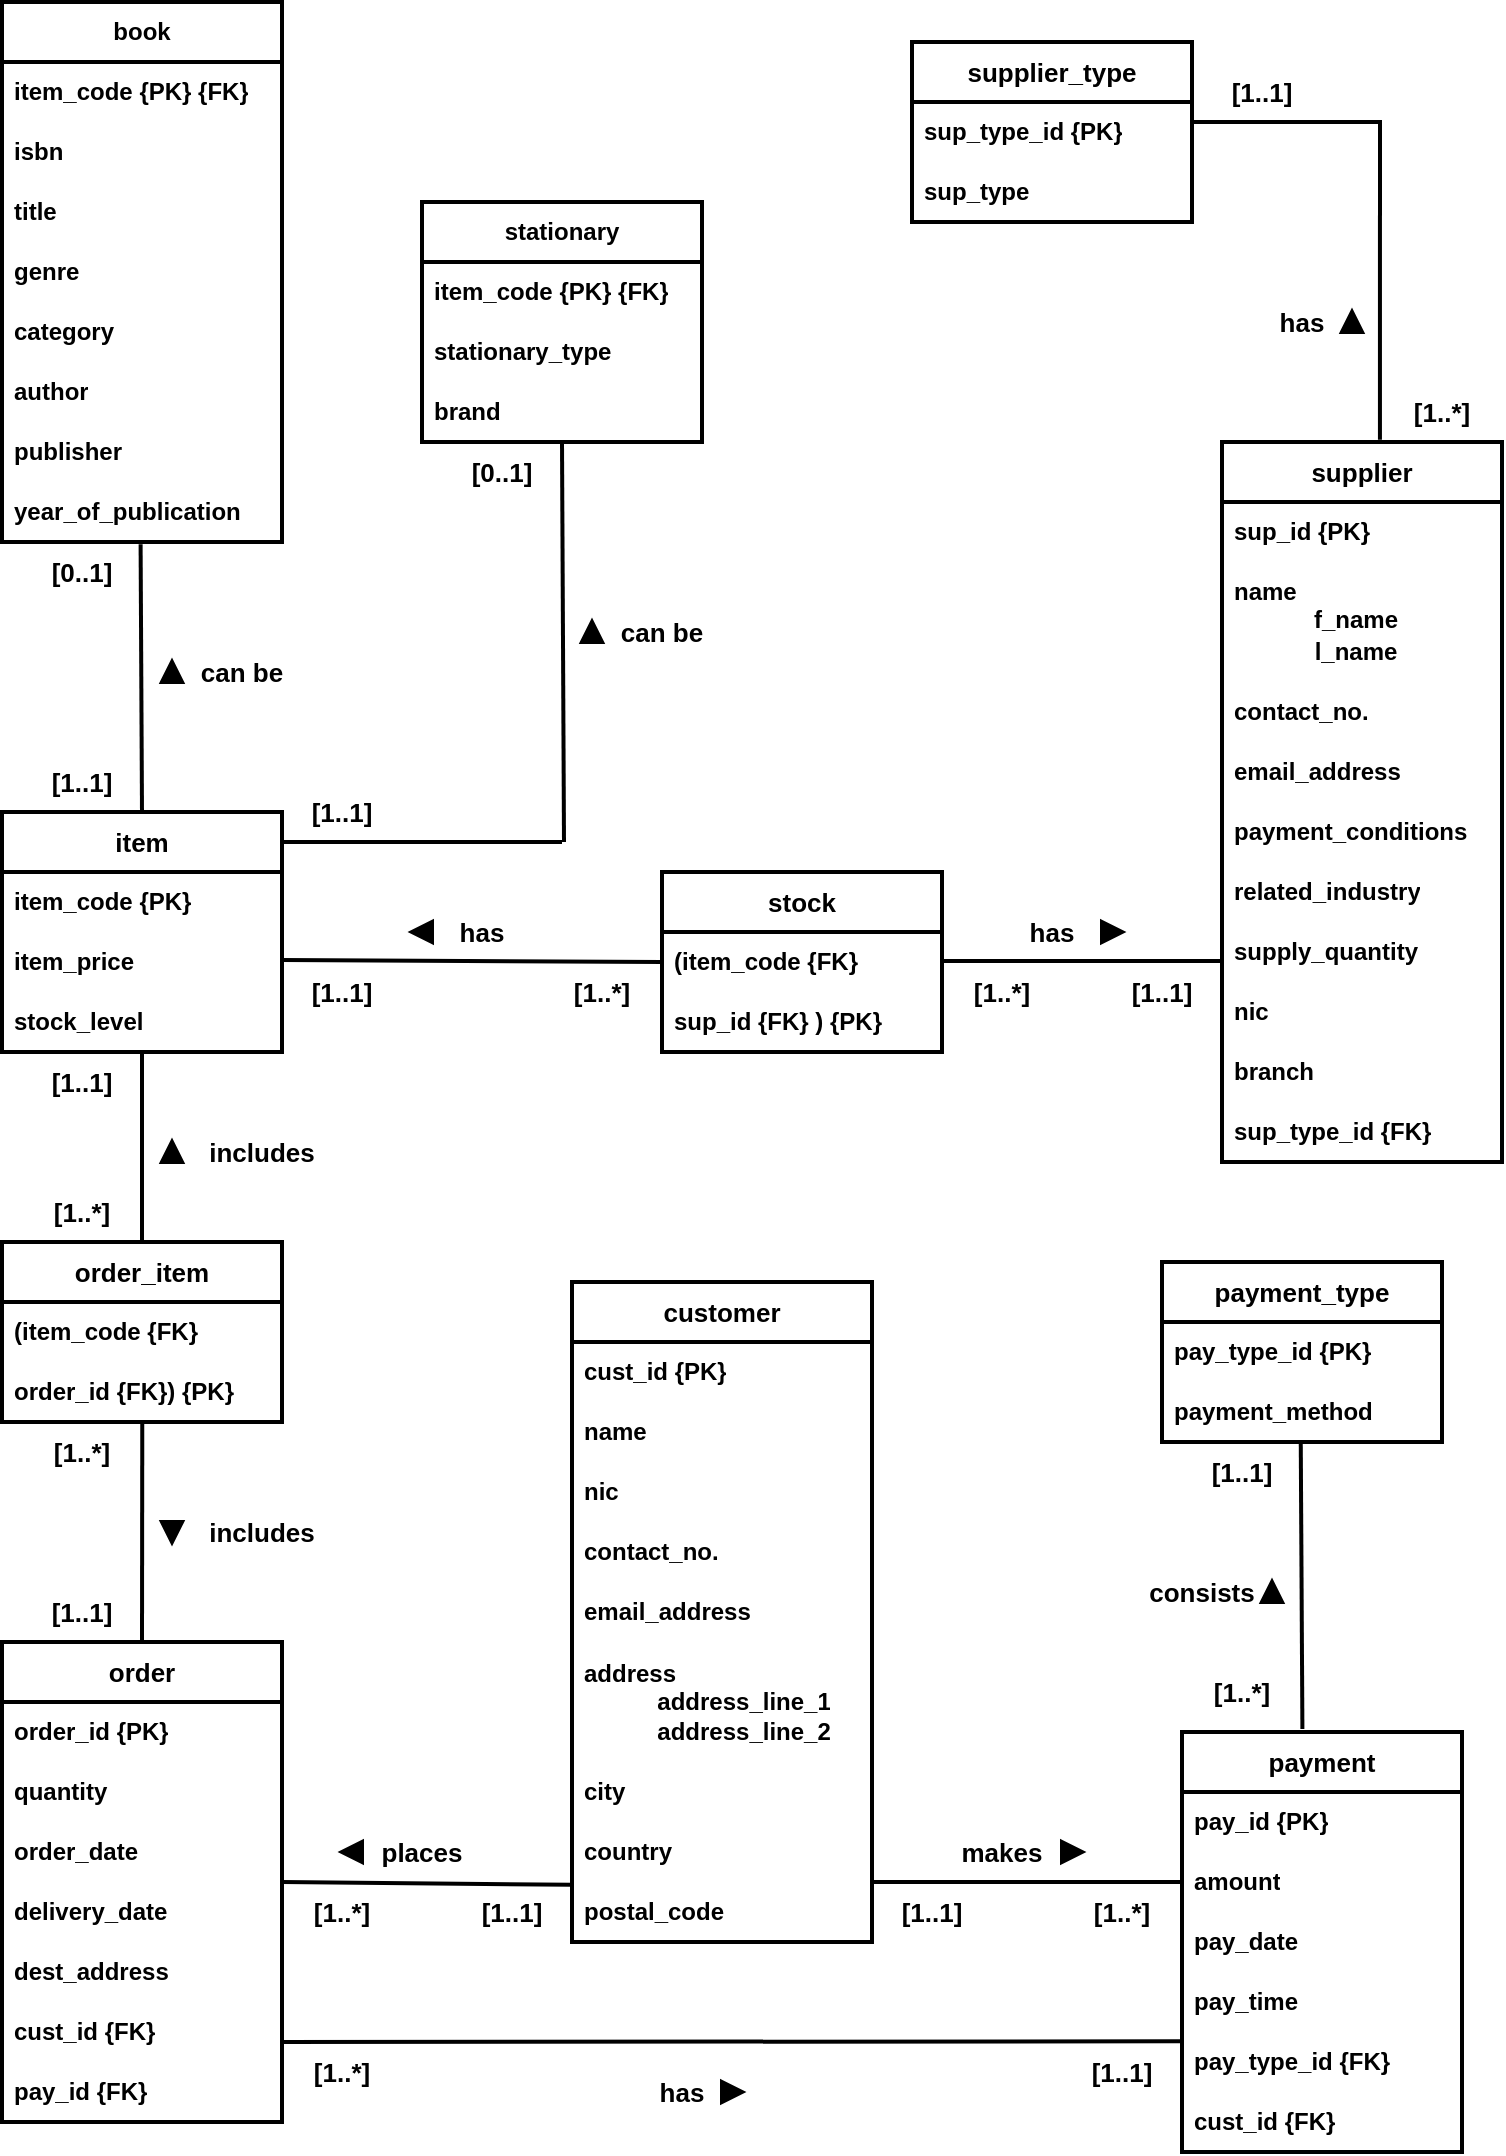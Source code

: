 <mxfile version="24.7.7">
  <diagram name="Page-1" id="YE49SfnMLdO0mT9TWQjM">
    <mxGraphModel grid="1" page="1" gridSize="10" guides="1" tooltips="1" connect="1" arrows="1" fold="1" pageScale="1" pageWidth="827" pageHeight="1169" math="0" shadow="0">
      <root>
        <mxCell id="0" />
        <mxCell id="1" parent="0" />
        <mxCell id="Nr1JeNmPu8eW9qiT71dF-1" value="item" style="swimlane;fontStyle=1;childLayout=stackLayout;horizontal=1;startSize=30;horizontalStack=0;resizeParent=1;resizeParentMax=0;resizeLast=0;collapsible=1;marginBottom=0;whiteSpace=wrap;html=1;strokeWidth=2;fontSize=13;" vertex="1" parent="1">
          <mxGeometry x="70" y="425" width="140" height="120" as="geometry" />
        </mxCell>
        <mxCell id="Nr1JeNmPu8eW9qiT71dF-2" value="item_code {PK}" style="text;strokeColor=none;fillColor=none;align=left;verticalAlign=middle;spacingLeft=4;spacingRight=4;overflow=hidden;points=[[0,0.5],[1,0.5]];portConstraint=eastwest;rotatable=0;whiteSpace=wrap;html=1;fontStyle=1" vertex="1" parent="Nr1JeNmPu8eW9qiT71dF-1">
          <mxGeometry y="30" width="140" height="30" as="geometry" />
        </mxCell>
        <mxCell id="Nr1JeNmPu8eW9qiT71dF-3" value="item_price" style="text;strokeColor=none;fillColor=none;align=left;verticalAlign=middle;spacingLeft=4;spacingRight=4;overflow=hidden;points=[[0,0.5],[1,0.5]];portConstraint=eastwest;rotatable=0;whiteSpace=wrap;html=1;fontStyle=1" vertex="1" parent="Nr1JeNmPu8eW9qiT71dF-1">
          <mxGeometry y="60" width="140" height="30" as="geometry" />
        </mxCell>
        <mxCell id="Nr1JeNmPu8eW9qiT71dF-4" value="stock_level" style="text;strokeColor=none;fillColor=none;align=left;verticalAlign=middle;spacingLeft=4;spacingRight=4;overflow=hidden;points=[[0,0.5],[1,0.5]];portConstraint=eastwest;rotatable=0;whiteSpace=wrap;html=1;fontStyle=1" vertex="1" parent="Nr1JeNmPu8eW9qiT71dF-1">
          <mxGeometry y="90" width="140" height="30" as="geometry" />
        </mxCell>
        <mxCell id="Nr1JeNmPu8eW9qiT71dF-5" value="book" style="swimlane;fontStyle=1;childLayout=stackLayout;horizontal=1;startSize=30;horizontalStack=0;resizeParent=1;resizeParentMax=0;resizeLast=0;collapsible=1;marginBottom=0;whiteSpace=wrap;html=1;strokeWidth=2;" vertex="1" parent="1">
          <mxGeometry x="70" y="20" width="140" height="270" as="geometry" />
        </mxCell>
        <mxCell id="Nr1JeNmPu8eW9qiT71dF-6" value="item_code {PK} {FK}" style="text;strokeColor=none;fillColor=none;align=left;verticalAlign=middle;spacingLeft=4;spacingRight=4;overflow=hidden;points=[[0,0.5],[1,0.5]];portConstraint=eastwest;rotatable=0;whiteSpace=wrap;html=1;fontStyle=1" vertex="1" parent="Nr1JeNmPu8eW9qiT71dF-5">
          <mxGeometry y="30" width="140" height="30" as="geometry" />
        </mxCell>
        <mxCell id="Nr1JeNmPu8eW9qiT71dF-7" value="isbn" style="text;strokeColor=none;fillColor=none;align=left;verticalAlign=middle;spacingLeft=4;spacingRight=4;overflow=hidden;points=[[0,0.5],[1,0.5]];portConstraint=eastwest;rotatable=0;whiteSpace=wrap;html=1;fontStyle=1" vertex="1" parent="Nr1JeNmPu8eW9qiT71dF-5">
          <mxGeometry y="60" width="140" height="30" as="geometry" />
        </mxCell>
        <mxCell id="Nr1JeNmPu8eW9qiT71dF-8" value="title" style="text;strokeColor=none;fillColor=none;align=left;verticalAlign=middle;spacingLeft=4;spacingRight=4;overflow=hidden;points=[[0,0.5],[1,0.5]];portConstraint=eastwest;rotatable=0;whiteSpace=wrap;html=1;fontStyle=1" vertex="1" parent="Nr1JeNmPu8eW9qiT71dF-5">
          <mxGeometry y="90" width="140" height="30" as="geometry" />
        </mxCell>
        <mxCell id="Nr1JeNmPu8eW9qiT71dF-9" value="genre" style="text;strokeColor=none;fillColor=none;align=left;verticalAlign=middle;spacingLeft=4;spacingRight=4;overflow=hidden;points=[[0,0.5],[1,0.5]];portConstraint=eastwest;rotatable=0;whiteSpace=wrap;html=1;fontStyle=1" vertex="1" parent="Nr1JeNmPu8eW9qiT71dF-5">
          <mxGeometry y="120" width="140" height="30" as="geometry" />
        </mxCell>
        <mxCell id="Nr1JeNmPu8eW9qiT71dF-10" value="category" style="text;strokeColor=none;fillColor=none;align=left;verticalAlign=middle;spacingLeft=4;spacingRight=4;overflow=hidden;points=[[0,0.5],[1,0.5]];portConstraint=eastwest;rotatable=0;whiteSpace=wrap;html=1;fontStyle=1" vertex="1" parent="Nr1JeNmPu8eW9qiT71dF-5">
          <mxGeometry y="150" width="140" height="30" as="geometry" />
        </mxCell>
        <mxCell id="Nr1JeNmPu8eW9qiT71dF-11" value="author" style="text;strokeColor=none;fillColor=none;align=left;verticalAlign=middle;spacingLeft=4;spacingRight=4;overflow=hidden;points=[[0,0.5],[1,0.5]];portConstraint=eastwest;rotatable=0;whiteSpace=wrap;html=1;fontStyle=1" vertex="1" parent="Nr1JeNmPu8eW9qiT71dF-5">
          <mxGeometry y="180" width="140" height="30" as="geometry" />
        </mxCell>
        <mxCell id="Nr1JeNmPu8eW9qiT71dF-12" value="publisher" style="text;strokeColor=none;fillColor=none;align=left;verticalAlign=middle;spacingLeft=4;spacingRight=4;overflow=hidden;points=[[0,0.5],[1,0.5]];portConstraint=eastwest;rotatable=0;whiteSpace=wrap;html=1;fontStyle=1" vertex="1" parent="Nr1JeNmPu8eW9qiT71dF-5">
          <mxGeometry y="210" width="140" height="30" as="geometry" />
        </mxCell>
        <mxCell id="Nr1JeNmPu8eW9qiT71dF-13" value="year_of_publication" style="text;strokeColor=none;fillColor=none;align=left;verticalAlign=middle;spacingLeft=4;spacingRight=4;overflow=hidden;points=[[0,0.5],[1,0.5]];portConstraint=eastwest;rotatable=0;whiteSpace=wrap;html=1;fontStyle=1" vertex="1" parent="Nr1JeNmPu8eW9qiT71dF-5">
          <mxGeometry y="240" width="140" height="30" as="geometry" />
        </mxCell>
        <mxCell id="Nr1JeNmPu8eW9qiT71dF-14" value="" style="endArrow=none;html=1;rounded=0;strokeWidth=2;entryX=0.495;entryY=1.039;entryDx=0;entryDy=0;entryPerimeter=0;exitX=0.5;exitY=0;exitDx=0;exitDy=0;" edge="1" parent="1" source="Nr1JeNmPu8eW9qiT71dF-1" target="Nr1JeNmPu8eW9qiT71dF-13">
          <mxGeometry width="50" height="50" relative="1" as="geometry">
            <mxPoint x="139" y="400" as="sourcePoint" />
            <mxPoint x="139.55" y="405" as="targetPoint" />
          </mxGeometry>
        </mxCell>
        <mxCell id="Nr1JeNmPu8eW9qiT71dF-15" value="supplier" style="swimlane;fontStyle=1;childLayout=stackLayout;horizontal=1;startSize=30;horizontalStack=0;resizeParent=1;resizeParentMax=0;resizeLast=0;collapsible=1;marginBottom=0;whiteSpace=wrap;html=1;strokeWidth=2;fontSize=13;" vertex="1" parent="1">
          <mxGeometry x="680" y="240" width="140" height="360" as="geometry" />
        </mxCell>
        <mxCell id="Nr1JeNmPu8eW9qiT71dF-16" value="sup_id {PK}" style="text;strokeColor=none;fillColor=none;align=left;verticalAlign=middle;spacingLeft=4;spacingRight=4;overflow=hidden;points=[[0,0.5],[1,0.5]];portConstraint=eastwest;rotatable=0;whiteSpace=wrap;html=1;fontStyle=1;strokeWidth=2;" vertex="1" parent="Nr1JeNmPu8eW9qiT71dF-15">
          <mxGeometry y="30" width="140" height="30" as="geometry" />
        </mxCell>
        <mxCell id="Nr1JeNmPu8eW9qiT71dF-17" value="name&lt;br&gt;&lt;blockquote style=&quot;margin: 0px 0px 0px 40px; border: none; padding: 0px; line-height: 130%;&quot;&gt;&lt;div style=&quot;text-align: center; line-height: 130%;&quot;&gt;&lt;span style=&quot;background-color: initial;&quot;&gt;f_name&lt;/span&gt;&lt;/div&gt;&lt;div style=&quot;text-align: center; line-height: 130%;&quot;&gt;&lt;span style=&quot;background-color: initial;&quot;&gt;l_name&lt;/span&gt;&lt;/div&gt;&lt;/blockquote&gt;" style="text;strokeColor=none;fillColor=none;align=left;verticalAlign=middle;spacingLeft=4;spacingRight=4;overflow=hidden;points=[[0,0.5],[1,0.5]];portConstraint=eastwest;rotatable=0;whiteSpace=wrap;html=1;fontStyle=1;spacing=2;spacingTop=0;spacingBottom=0;" vertex="1" parent="Nr1JeNmPu8eW9qiT71dF-15">
          <mxGeometry y="60" width="140" height="60" as="geometry" />
        </mxCell>
        <mxCell id="Nr1JeNmPu8eW9qiT71dF-18" value="contact_no." style="text;strokeColor=none;fillColor=none;align=left;verticalAlign=middle;spacingLeft=4;spacingRight=4;overflow=hidden;points=[[0,0.5],[1,0.5]];portConstraint=eastwest;rotatable=0;whiteSpace=wrap;html=1;fontStyle=1" vertex="1" parent="Nr1JeNmPu8eW9qiT71dF-15">
          <mxGeometry y="120" width="140" height="30" as="geometry" />
        </mxCell>
        <mxCell id="Nr1JeNmPu8eW9qiT71dF-19" value="email_address" style="text;strokeColor=none;fillColor=none;align=left;verticalAlign=middle;spacingLeft=4;spacingRight=4;overflow=hidden;points=[[0,0.5],[1,0.5]];portConstraint=eastwest;rotatable=0;whiteSpace=wrap;html=1;fontStyle=1" vertex="1" parent="Nr1JeNmPu8eW9qiT71dF-15">
          <mxGeometry y="150" width="140" height="30" as="geometry" />
        </mxCell>
        <mxCell id="Nr1JeNmPu8eW9qiT71dF-20" value="payment_conditions" style="text;strokeColor=none;fillColor=none;align=left;verticalAlign=middle;spacingLeft=4;spacingRight=4;overflow=hidden;points=[[0,0.5],[1,0.5]];portConstraint=eastwest;rotatable=0;whiteSpace=wrap;html=1;fontStyle=1" vertex="1" parent="Nr1JeNmPu8eW9qiT71dF-15">
          <mxGeometry y="180" width="140" height="30" as="geometry" />
        </mxCell>
        <mxCell id="Nr1JeNmPu8eW9qiT71dF-21" value="related_industry" style="text;strokeColor=none;fillColor=none;align=left;verticalAlign=middle;spacingLeft=4;spacingRight=4;overflow=hidden;points=[[0,0.5],[1,0.5]];portConstraint=eastwest;rotatable=0;whiteSpace=wrap;html=1;fontStyle=1" vertex="1" parent="Nr1JeNmPu8eW9qiT71dF-15">
          <mxGeometry y="210" width="140" height="30" as="geometry" />
        </mxCell>
        <mxCell id="Nr1JeNmPu8eW9qiT71dF-22" value="supply_quantity" style="text;strokeColor=none;fillColor=none;align=left;verticalAlign=middle;spacingLeft=4;spacingRight=4;overflow=hidden;points=[[0,0.5],[1,0.5]];portConstraint=eastwest;rotatable=0;whiteSpace=wrap;html=1;fontStyle=1" vertex="1" parent="Nr1JeNmPu8eW9qiT71dF-15">
          <mxGeometry y="240" width="140" height="30" as="geometry" />
        </mxCell>
        <mxCell id="Nr1JeNmPu8eW9qiT71dF-23" value="nic" style="text;strokeColor=none;fillColor=none;align=left;verticalAlign=middle;spacingLeft=4;spacingRight=4;overflow=hidden;points=[[0,0.5],[1,0.5]];portConstraint=eastwest;rotatable=0;whiteSpace=wrap;html=1;fontStyle=1" vertex="1" parent="Nr1JeNmPu8eW9qiT71dF-15">
          <mxGeometry y="270" width="140" height="30" as="geometry" />
        </mxCell>
        <mxCell id="Nr1JeNmPu8eW9qiT71dF-24" value="branch" style="text;strokeColor=none;fillColor=none;align=left;verticalAlign=middle;spacingLeft=4;spacingRight=4;overflow=hidden;points=[[0,0.5],[1,0.5]];portConstraint=eastwest;rotatable=0;whiteSpace=wrap;html=1;fontStyle=1" vertex="1" parent="Nr1JeNmPu8eW9qiT71dF-15">
          <mxGeometry y="300" width="140" height="30" as="geometry" />
        </mxCell>
        <mxCell id="Nr1JeNmPu8eW9qiT71dF-25" value="sup_type_id {FK}" style="text;strokeColor=none;fillColor=none;align=left;verticalAlign=middle;spacingLeft=4;spacingRight=4;overflow=hidden;points=[[0,0.5],[1,0.5]];portConstraint=eastwest;rotatable=0;whiteSpace=wrap;html=1;fontStyle=1" vertex="1" parent="Nr1JeNmPu8eW9qiT71dF-15">
          <mxGeometry y="330" width="140" height="30" as="geometry" />
        </mxCell>
        <mxCell id="Nr1JeNmPu8eW9qiT71dF-26" value="" style="endArrow=none;html=1;rounded=0;strokeWidth=2;" edge="1" parent="1">
          <mxGeometry width="50" height="50" relative="1" as="geometry">
            <mxPoint x="210" y="440" as="sourcePoint" />
            <mxPoint x="350" y="440" as="targetPoint" />
          </mxGeometry>
        </mxCell>
        <mxCell id="Nr1JeNmPu8eW9qiT71dF-27" value="customer" style="swimlane;fontStyle=1;childLayout=stackLayout;horizontal=1;startSize=30;horizontalStack=0;resizeParent=1;resizeParentMax=0;resizeLast=0;collapsible=1;marginBottom=0;whiteSpace=wrap;html=1;strokeWidth=2;fontSize=13;" vertex="1" parent="1">
          <mxGeometry x="355" y="660" width="150" height="330" as="geometry" />
        </mxCell>
        <mxCell id="Nr1JeNmPu8eW9qiT71dF-28" value="cust_id {PK}" style="text;strokeColor=none;fillColor=none;align=left;verticalAlign=middle;spacingLeft=4;spacingRight=4;overflow=hidden;points=[[0,0.5],[1,0.5]];portConstraint=eastwest;rotatable=0;whiteSpace=wrap;html=1;fontStyle=1" vertex="1" parent="Nr1JeNmPu8eW9qiT71dF-27">
          <mxGeometry y="30" width="150" height="30" as="geometry" />
        </mxCell>
        <mxCell id="Nr1JeNmPu8eW9qiT71dF-29" value="name" style="text;strokeColor=none;fillColor=none;align=left;verticalAlign=middle;spacingLeft=4;spacingRight=4;overflow=hidden;points=[[0,0.5],[1,0.5]];portConstraint=eastwest;rotatable=0;whiteSpace=wrap;html=1;fontStyle=1" vertex="1" parent="Nr1JeNmPu8eW9qiT71dF-27">
          <mxGeometry y="60" width="150" height="30" as="geometry" />
        </mxCell>
        <mxCell id="Nr1JeNmPu8eW9qiT71dF-30" value="nic" style="text;strokeColor=none;fillColor=none;align=left;verticalAlign=middle;spacingLeft=4;spacingRight=4;overflow=hidden;points=[[0,0.5],[1,0.5]];portConstraint=eastwest;rotatable=0;whiteSpace=wrap;html=1;fontStyle=1" vertex="1" parent="Nr1JeNmPu8eW9qiT71dF-27">
          <mxGeometry y="90" width="150" height="30" as="geometry" />
        </mxCell>
        <mxCell id="Nr1JeNmPu8eW9qiT71dF-31" value="contact_no." style="text;strokeColor=none;fillColor=none;align=left;verticalAlign=middle;spacingLeft=4;spacingRight=4;overflow=hidden;points=[[0,0.5],[1,0.5]];portConstraint=eastwest;rotatable=0;whiteSpace=wrap;html=1;fontStyle=1" vertex="1" parent="Nr1JeNmPu8eW9qiT71dF-27">
          <mxGeometry y="120" width="150" height="30" as="geometry" />
        </mxCell>
        <mxCell id="Nr1JeNmPu8eW9qiT71dF-32" value="email_address" style="text;strokeColor=none;fillColor=none;align=left;verticalAlign=middle;spacingLeft=4;spacingRight=4;overflow=hidden;points=[[0,0.5],[1,0.5]];portConstraint=eastwest;rotatable=0;whiteSpace=wrap;html=1;fontStyle=1" vertex="1" parent="Nr1JeNmPu8eW9qiT71dF-27">
          <mxGeometry y="150" width="150" height="30" as="geometry" />
        </mxCell>
        <mxCell id="Nr1JeNmPu8eW9qiT71dF-33" value="address&lt;br&gt;&amp;nbsp; &amp;nbsp; &amp;nbsp; &amp;nbsp; &amp;nbsp; &amp;nbsp;address_line_1&lt;br&gt;&amp;nbsp; &amp;nbsp; &amp;nbsp; &amp;nbsp; &amp;nbsp; &amp;nbsp;address_line_2" style="text;strokeColor=none;fillColor=none;align=left;verticalAlign=middle;spacingLeft=4;spacingRight=4;overflow=hidden;points=[[0,0.5],[1,0.5]];portConstraint=eastwest;rotatable=0;whiteSpace=wrap;html=1;fontStyle=1" vertex="1" parent="Nr1JeNmPu8eW9qiT71dF-27">
          <mxGeometry y="180" width="150" height="60" as="geometry" />
        </mxCell>
        <mxCell id="Nr1JeNmPu8eW9qiT71dF-34" value="city" style="text;strokeColor=none;fillColor=none;align=left;verticalAlign=middle;spacingLeft=4;spacingRight=4;overflow=hidden;points=[[0,0.5],[1,0.5]];portConstraint=eastwest;rotatable=0;whiteSpace=wrap;html=1;fontStyle=1" vertex="1" parent="Nr1JeNmPu8eW9qiT71dF-27">
          <mxGeometry y="240" width="150" height="30" as="geometry" />
        </mxCell>
        <mxCell id="Nr1JeNmPu8eW9qiT71dF-35" value="country" style="text;strokeColor=none;fillColor=none;align=left;verticalAlign=middle;spacingLeft=4;spacingRight=4;overflow=hidden;points=[[0,0.5],[1,0.5]];portConstraint=eastwest;rotatable=0;whiteSpace=wrap;html=1;fontStyle=1" vertex="1" parent="Nr1JeNmPu8eW9qiT71dF-27">
          <mxGeometry y="270" width="150" height="30" as="geometry" />
        </mxCell>
        <mxCell id="Nr1JeNmPu8eW9qiT71dF-36" value="postal_code" style="text;strokeColor=none;fillColor=none;align=left;verticalAlign=middle;spacingLeft=4;spacingRight=4;overflow=hidden;points=[[0,0.5],[1,0.5]];portConstraint=eastwest;rotatable=0;whiteSpace=wrap;html=1;fontStyle=1" vertex="1" parent="Nr1JeNmPu8eW9qiT71dF-27">
          <mxGeometry y="300" width="150" height="30" as="geometry" />
        </mxCell>
        <mxCell id="Nr1JeNmPu8eW9qiT71dF-37" value="order" style="swimlane;fontStyle=1;childLayout=stackLayout;horizontal=1;startSize=30;horizontalStack=0;resizeParent=1;resizeParentMax=0;resizeLast=0;collapsible=1;marginBottom=0;whiteSpace=wrap;html=1;strokeWidth=2;fontSize=13;" vertex="1" parent="1">
          <mxGeometry x="70" y="840" width="140" height="240" as="geometry" />
        </mxCell>
        <mxCell id="Nr1JeNmPu8eW9qiT71dF-38" value="order_id {PK}" style="text;strokeColor=none;fillColor=none;align=left;verticalAlign=middle;spacingLeft=4;spacingRight=4;overflow=hidden;points=[[0,0.5],[1,0.5]];portConstraint=eastwest;rotatable=0;whiteSpace=wrap;html=1;fontStyle=1" vertex="1" parent="Nr1JeNmPu8eW9qiT71dF-37">
          <mxGeometry y="30" width="140" height="30" as="geometry" />
        </mxCell>
        <mxCell id="Nr1JeNmPu8eW9qiT71dF-39" value="quantity" style="text;strokeColor=none;fillColor=none;align=left;verticalAlign=middle;spacingLeft=4;spacingRight=4;overflow=hidden;points=[[0,0.5],[1,0.5]];portConstraint=eastwest;rotatable=0;whiteSpace=wrap;html=1;fontStyle=1" vertex="1" parent="Nr1JeNmPu8eW9qiT71dF-37">
          <mxGeometry y="60" width="140" height="30" as="geometry" />
        </mxCell>
        <mxCell id="Nr1JeNmPu8eW9qiT71dF-40" value="order_date" style="text;strokeColor=none;fillColor=none;align=left;verticalAlign=middle;spacingLeft=4;spacingRight=4;overflow=hidden;points=[[0,0.5],[1,0.5]];portConstraint=eastwest;rotatable=0;whiteSpace=wrap;html=1;fontStyle=1" vertex="1" parent="Nr1JeNmPu8eW9qiT71dF-37">
          <mxGeometry y="90" width="140" height="30" as="geometry" />
        </mxCell>
        <mxCell id="Nr1JeNmPu8eW9qiT71dF-41" value="delivery_date" style="text;strokeColor=none;fillColor=none;align=left;verticalAlign=middle;spacingLeft=4;spacingRight=4;overflow=hidden;points=[[0,0.5],[1,0.5]];portConstraint=eastwest;rotatable=0;whiteSpace=wrap;html=1;fontStyle=1" vertex="1" parent="Nr1JeNmPu8eW9qiT71dF-37">
          <mxGeometry y="120" width="140" height="30" as="geometry" />
        </mxCell>
        <mxCell id="Nr1JeNmPu8eW9qiT71dF-42" value="dest_address" style="text;strokeColor=none;fillColor=none;align=left;verticalAlign=middle;spacingLeft=4;spacingRight=4;overflow=hidden;points=[[0,0.5],[1,0.5]];portConstraint=eastwest;rotatable=0;whiteSpace=wrap;html=1;fontStyle=1" vertex="1" parent="Nr1JeNmPu8eW9qiT71dF-37">
          <mxGeometry y="150" width="140" height="30" as="geometry" />
        </mxCell>
        <mxCell id="Nr1JeNmPu8eW9qiT71dF-43" value="cust_id {FK}" style="text;strokeColor=none;fillColor=none;align=left;verticalAlign=middle;spacingLeft=4;spacingRight=4;overflow=hidden;points=[[0,0.5],[1,0.5]];portConstraint=eastwest;rotatable=0;whiteSpace=wrap;html=1;fontStyle=1" vertex="1" parent="Nr1JeNmPu8eW9qiT71dF-37">
          <mxGeometry y="180" width="140" height="30" as="geometry" />
        </mxCell>
        <mxCell id="Nr1JeNmPu8eW9qiT71dF-44" value="pay_id {FK}" style="text;strokeColor=none;fillColor=none;align=left;verticalAlign=middle;spacingLeft=4;spacingRight=4;overflow=hidden;points=[[0,0.5],[1,0.5]];portConstraint=eastwest;rotatable=0;whiteSpace=wrap;html=1;fontStyle=1" vertex="1" parent="Nr1JeNmPu8eW9qiT71dF-37">
          <mxGeometry y="210" width="140" height="30" as="geometry" />
        </mxCell>
        <mxCell id="Nr1JeNmPu8eW9qiT71dF-45" value="order_item" style="swimlane;fontStyle=1;childLayout=stackLayout;horizontal=1;startSize=30;horizontalStack=0;resizeParent=1;resizeParentMax=0;resizeLast=0;collapsible=1;marginBottom=0;whiteSpace=wrap;html=1;strokeWidth=2;fontSize=13;" vertex="1" parent="1">
          <mxGeometry x="70" y="640" width="140" height="90" as="geometry" />
        </mxCell>
        <mxCell id="Nr1JeNmPu8eW9qiT71dF-46" value="(item_code {FK}" style="text;strokeColor=none;fillColor=none;align=left;verticalAlign=middle;spacingLeft=4;spacingRight=4;overflow=hidden;points=[[0,0.5],[1,0.5]];portConstraint=eastwest;rotatable=0;whiteSpace=wrap;html=1;fontStyle=1" vertex="1" parent="Nr1JeNmPu8eW9qiT71dF-45">
          <mxGeometry y="30" width="140" height="30" as="geometry" />
        </mxCell>
        <mxCell id="Nr1JeNmPu8eW9qiT71dF-47" value="order_id {FK}) {PK}" style="text;strokeColor=none;fillColor=none;align=left;verticalAlign=middle;spacingLeft=4;spacingRight=4;overflow=hidden;points=[[0,0.5],[1,0.5]];portConstraint=eastwest;rotatable=0;whiteSpace=wrap;html=1;fontStyle=1" vertex="1" parent="Nr1JeNmPu8eW9qiT71dF-45">
          <mxGeometry y="60" width="140" height="30" as="geometry" />
        </mxCell>
        <mxCell id="Nr1JeNmPu8eW9qiT71dF-48" value="" style="endArrow=none;html=1;rounded=0;strokeWidth=2;entryX=0.5;entryY=1;entryDx=0;entryDy=0;" edge="1" parent="1" target="Nr1JeNmPu8eW9qiT71dF-1">
          <mxGeometry width="50" height="50" relative="1" as="geometry">
            <mxPoint x="140" y="640" as="sourcePoint" />
            <mxPoint x="140" y="600" as="targetPoint" />
          </mxGeometry>
        </mxCell>
        <mxCell id="Nr1JeNmPu8eW9qiT71dF-49" value="" style="endArrow=none;html=1;rounded=0;strokeWidth=2;entryX=0.501;entryY=0.999;entryDx=0;entryDy=0;entryPerimeter=0;" edge="1" parent="1" target="Nr1JeNmPu8eW9qiT71dF-47">
          <mxGeometry width="50" height="50" relative="1" as="geometry">
            <mxPoint x="140" y="840" as="sourcePoint" />
            <mxPoint x="140" y="770" as="targetPoint" />
          </mxGeometry>
        </mxCell>
        <mxCell id="Nr1JeNmPu8eW9qiT71dF-50" value="payment" style="swimlane;fontStyle=1;childLayout=stackLayout;horizontal=1;startSize=30;horizontalStack=0;resizeParent=1;resizeParentMax=0;resizeLast=0;collapsible=1;marginBottom=0;whiteSpace=wrap;html=1;strokeWidth=2;fontSize=13;" vertex="1" parent="1">
          <mxGeometry x="660" y="885" width="140" height="210" as="geometry" />
        </mxCell>
        <mxCell id="Nr1JeNmPu8eW9qiT71dF-51" value="pay_id {PK}" style="text;strokeColor=none;fillColor=none;align=left;verticalAlign=middle;spacingLeft=4;spacingRight=4;overflow=hidden;points=[[0,0.5],[1,0.5]];portConstraint=eastwest;rotatable=0;whiteSpace=wrap;html=1;fontStyle=1" vertex="1" parent="Nr1JeNmPu8eW9qiT71dF-50">
          <mxGeometry y="30" width="140" height="30" as="geometry" />
        </mxCell>
        <mxCell id="Nr1JeNmPu8eW9qiT71dF-52" value="amount" style="text;strokeColor=none;fillColor=none;align=left;verticalAlign=middle;spacingLeft=4;spacingRight=4;overflow=hidden;points=[[0,0.5],[1,0.5]];portConstraint=eastwest;rotatable=0;whiteSpace=wrap;html=1;fontStyle=1" vertex="1" parent="Nr1JeNmPu8eW9qiT71dF-50">
          <mxGeometry y="60" width="140" height="30" as="geometry" />
        </mxCell>
        <mxCell id="Nr1JeNmPu8eW9qiT71dF-53" value="pay_date" style="text;strokeColor=none;fillColor=none;align=left;verticalAlign=middle;spacingLeft=4;spacingRight=4;overflow=hidden;points=[[0,0.5],[1,0.5]];portConstraint=eastwest;rotatable=0;whiteSpace=wrap;html=1;fontStyle=1" vertex="1" parent="Nr1JeNmPu8eW9qiT71dF-50">
          <mxGeometry y="90" width="140" height="30" as="geometry" />
        </mxCell>
        <mxCell id="Nr1JeNmPu8eW9qiT71dF-54" value="pay_time" style="text;strokeColor=none;fillColor=none;align=left;verticalAlign=middle;spacingLeft=4;spacingRight=4;overflow=hidden;points=[[0,0.5],[1,0.5]];portConstraint=eastwest;rotatable=0;whiteSpace=wrap;html=1;fontStyle=1" vertex="1" parent="Nr1JeNmPu8eW9qiT71dF-50">
          <mxGeometry y="120" width="140" height="30" as="geometry" />
        </mxCell>
        <mxCell id="Nr1JeNmPu8eW9qiT71dF-55" value="pay_type_id {FK}" style="text;strokeColor=none;fillColor=none;align=left;verticalAlign=middle;spacingLeft=4;spacingRight=4;overflow=hidden;points=[[0,0.5],[1,0.5]];portConstraint=eastwest;rotatable=0;whiteSpace=wrap;html=1;fontStyle=1" vertex="1" parent="Nr1JeNmPu8eW9qiT71dF-50">
          <mxGeometry y="150" width="140" height="30" as="geometry" />
        </mxCell>
        <mxCell id="Nr1JeNmPu8eW9qiT71dF-56" value="cust_id {FK}" style="text;strokeColor=none;fillColor=none;align=left;verticalAlign=middle;spacingLeft=4;spacingRight=4;overflow=hidden;points=[[0,0.5],[1,0.5]];portConstraint=eastwest;rotatable=0;whiteSpace=wrap;html=1;fontStyle=1" vertex="1" parent="Nr1JeNmPu8eW9qiT71dF-50">
          <mxGeometry y="180" width="140" height="30" as="geometry" />
        </mxCell>
        <mxCell id="Nr1JeNmPu8eW9qiT71dF-57" value="payment_type" style="swimlane;fontStyle=1;childLayout=stackLayout;horizontal=1;startSize=30;horizontalStack=0;resizeParent=1;resizeParentMax=0;resizeLast=0;collapsible=1;marginBottom=0;whiteSpace=wrap;html=1;strokeWidth=2;fontSize=13;" vertex="1" parent="1">
          <mxGeometry x="650" y="650" width="140" height="90" as="geometry" />
        </mxCell>
        <mxCell id="Nr1JeNmPu8eW9qiT71dF-58" value="pay_type_id {PK}" style="text;strokeColor=none;fillColor=none;align=left;verticalAlign=middle;spacingLeft=4;spacingRight=4;overflow=hidden;points=[[0,0.5],[1,0.5]];portConstraint=eastwest;rotatable=0;whiteSpace=wrap;html=1;fontStyle=1" vertex="1" parent="Nr1JeNmPu8eW9qiT71dF-57">
          <mxGeometry y="30" width="140" height="30" as="geometry" />
        </mxCell>
        <mxCell id="Nr1JeNmPu8eW9qiT71dF-59" value="payment_method" style="text;strokeColor=none;fillColor=none;align=left;verticalAlign=middle;spacingLeft=4;spacingRight=4;overflow=hidden;points=[[0,0.5],[1,0.5]];portConstraint=eastwest;rotatable=0;whiteSpace=wrap;html=1;fontStyle=1" vertex="1" parent="Nr1JeNmPu8eW9qiT71dF-57">
          <mxGeometry y="60" width="140" height="30" as="geometry" />
        </mxCell>
        <mxCell id="Nr1JeNmPu8eW9qiT71dF-60" value="" style="endArrow=none;html=1;rounded=0;strokeWidth=2;entryX=-0.001;entryY=1.046;entryDx=0;entryDy=0;entryPerimeter=0;" edge="1" parent="1" target="Nr1JeNmPu8eW9qiT71dF-35">
          <mxGeometry width="50" height="50" relative="1" as="geometry">
            <mxPoint x="210" y="960" as="sourcePoint" />
            <mxPoint x="375" y="960" as="targetPoint" />
          </mxGeometry>
        </mxCell>
        <mxCell id="Nr1JeNmPu8eW9qiT71dF-61" value="" style="endArrow=none;html=1;rounded=0;strokeWidth=2;exitX=0.43;exitY=-0.007;exitDx=0;exitDy=0;exitPerimeter=0;" edge="1" parent="1" source="Nr1JeNmPu8eW9qiT71dF-50">
          <mxGeometry width="50" height="50" relative="1" as="geometry">
            <mxPoint x="720.61" y="900" as="sourcePoint" />
            <mxPoint x="719.38" y="740" as="targetPoint" />
          </mxGeometry>
        </mxCell>
        <mxCell id="Nr1JeNmPu8eW9qiT71dF-62" value="" style="endArrow=none;html=1;rounded=0;strokeWidth=2;entryX=-0.003;entryY=0.155;entryDx=0;entryDy=0;exitX=0;exitY=0;exitDx=0;exitDy=0;entryPerimeter=0;" edge="1" parent="1" source="Nr1JeNmPu8eW9qiT71dF-87" target="Nr1JeNmPu8eW9qiT71dF-55">
          <mxGeometry width="50" height="50" relative="1" as="geometry">
            <mxPoint x="485" y="1040" as="sourcePoint" />
            <mxPoint x="630" y="1041" as="targetPoint" />
          </mxGeometry>
        </mxCell>
        <mxCell id="Nr1JeNmPu8eW9qiT71dF-63" value="" style="endArrow=none;html=1;rounded=0;strokeWidth=2;entryX=0;entryY=0.5;entryDx=0;entryDy=0;" edge="1" parent="1" target="Nr1JeNmPu8eW9qiT71dF-52">
          <mxGeometry width="50" height="50" relative="1" as="geometry">
            <mxPoint x="505" y="960" as="sourcePoint" />
            <mxPoint x="630" y="961" as="targetPoint" />
          </mxGeometry>
        </mxCell>
        <mxCell id="Nr1JeNmPu8eW9qiT71dF-64" value="" style="triangle;whiteSpace=wrap;html=1;rotation=-180;strokeWidth=2;fillColor=#000000;direction=south;" vertex="1" parent="1">
          <mxGeometry x="150" y="350" width="10" height="10" as="geometry" />
        </mxCell>
        <mxCell id="Nr1JeNmPu8eW9qiT71dF-65" value="can be" style="text;html=1;strokeColor=none;fillColor=none;align=center;verticalAlign=middle;whiteSpace=wrap;rounded=0;fontSize=13;fontStyle=1" vertex="1" parent="1">
          <mxGeometry x="160" y="340" width="60" height="30" as="geometry" />
        </mxCell>
        <mxCell id="Nr1JeNmPu8eW9qiT71dF-66" value="" style="triangle;whiteSpace=wrap;html=1;rotation=-180;strokeWidth=2;fillColor=#000000;direction=south;" vertex="1" parent="1">
          <mxGeometry x="150" y="590" width="10" height="10" as="geometry" />
        </mxCell>
        <mxCell id="Nr1JeNmPu8eW9qiT71dF-67" value="" style="triangle;whiteSpace=wrap;html=1;rotation=-180;strokeWidth=2;fillColor=#000000;direction=north;" vertex="1" parent="1">
          <mxGeometry x="150" y="780" width="10" height="10" as="geometry" />
        </mxCell>
        <mxCell id="Nr1JeNmPu8eW9qiT71dF-68" value="" style="triangle;whiteSpace=wrap;html=1;rotation=-180;strokeWidth=2;fillColor=#000000;direction=east;" vertex="1" parent="1">
          <mxGeometry x="240" y="940" width="10" height="10" as="geometry" />
        </mxCell>
        <mxCell id="Nr1JeNmPu8eW9qiT71dF-69" value="" style="triangle;whiteSpace=wrap;html=1;rotation=-180;strokeWidth=2;fillColor=#000000;direction=west;" vertex="1" parent="1">
          <mxGeometry x="600" y="940" width="10" height="10" as="geometry" />
        </mxCell>
        <mxCell id="Nr1JeNmPu8eW9qiT71dF-70" value="" style="triangle;whiteSpace=wrap;html=1;rotation=-180;strokeWidth=2;fillColor=#000000;direction=west;" vertex="1" parent="1">
          <mxGeometry x="430" y="1060" width="10" height="10" as="geometry" />
        </mxCell>
        <mxCell id="Nr1JeNmPu8eW9qiT71dF-71" value="has" style="text;html=1;strokeColor=none;fillColor=none;align=center;verticalAlign=middle;whiteSpace=wrap;rounded=0;fontSize=13;fontStyle=1" vertex="1" parent="1">
          <mxGeometry x="380" y="1050" width="60" height="30" as="geometry" />
        </mxCell>
        <mxCell id="Nr1JeNmPu8eW9qiT71dF-72" value="makes" style="text;html=1;strokeColor=none;fillColor=none;align=center;verticalAlign=middle;whiteSpace=wrap;rounded=0;fontSize=13;fontStyle=1" vertex="1" parent="1">
          <mxGeometry x="540" y="930" width="60" height="30" as="geometry" />
        </mxCell>
        <mxCell id="Nr1JeNmPu8eW9qiT71dF-73" value="places" style="text;html=1;strokeColor=none;fillColor=none;align=center;verticalAlign=middle;whiteSpace=wrap;rounded=0;fontSize=13;fontStyle=1" vertex="1" parent="1">
          <mxGeometry x="250" y="930" width="60" height="30" as="geometry" />
        </mxCell>
        <mxCell id="Nr1JeNmPu8eW9qiT71dF-74" value="includes" style="text;html=1;strokeColor=none;fillColor=none;align=center;verticalAlign=middle;whiteSpace=wrap;rounded=0;fontSize=13;fontStyle=1" vertex="1" parent="1">
          <mxGeometry x="170" y="580" width="60" height="30" as="geometry" />
        </mxCell>
        <mxCell id="Nr1JeNmPu8eW9qiT71dF-75" value="includes" style="text;html=1;strokeColor=none;fillColor=none;align=center;verticalAlign=middle;whiteSpace=wrap;rounded=0;fontSize=13;fontStyle=1" vertex="1" parent="1">
          <mxGeometry x="170" y="770" width="60" height="30" as="geometry" />
        </mxCell>
        <mxCell id="Nr1JeNmPu8eW9qiT71dF-76" value="" style="triangle;whiteSpace=wrap;html=1;rotation=-180;strokeWidth=2;fillColor=#000000;direction=west;" vertex="1" parent="1">
          <mxGeometry x="620" y="480" width="10" height="10" as="geometry" />
        </mxCell>
        <mxCell id="Nr1JeNmPu8eW9qiT71dF-77" value="" style="triangle;whiteSpace=wrap;html=1;rotation=-180;strokeWidth=2;fillColor=#000000;direction=south;" vertex="1" parent="1">
          <mxGeometry x="740" y="175" width="10" height="10" as="geometry" />
        </mxCell>
        <mxCell id="Nr1JeNmPu8eW9qiT71dF-78" value="has" style="text;html=1;strokeColor=none;fillColor=none;align=center;verticalAlign=middle;whiteSpace=wrap;rounded=0;fontSize=13;fontStyle=1" vertex="1" parent="1">
          <mxGeometry x="690" y="165" width="60" height="30" as="geometry" />
        </mxCell>
        <mxCell id="Nr1JeNmPu8eW9qiT71dF-79" value="[1..*]" style="text;html=1;strokeColor=none;fillColor=none;align=center;verticalAlign=middle;whiteSpace=wrap;rounded=0;fontStyle=1;fontSize=13;" vertex="1" parent="1">
          <mxGeometry x="80" y="610" width="60" height="30" as="geometry" />
        </mxCell>
        <mxCell id="Nr1JeNmPu8eW9qiT71dF-80" value="[1..*]" style="text;html=1;strokeColor=none;fillColor=none;align=center;verticalAlign=middle;whiteSpace=wrap;rounded=0;fontStyle=1;fontSize=13;" vertex="1" parent="1">
          <mxGeometry x="80" y="730" width="60" height="30" as="geometry" />
        </mxCell>
        <mxCell id="Nr1JeNmPu8eW9qiT71dF-81" value="[1..1]" style="text;html=1;strokeColor=none;fillColor=none;align=center;verticalAlign=middle;whiteSpace=wrap;rounded=0;fontStyle=1;fontSize=13;" vertex="1" parent="1">
          <mxGeometry x="80" y="545" width="60" height="30" as="geometry" />
        </mxCell>
        <mxCell id="Nr1JeNmPu8eW9qiT71dF-82" value="[1..1]" style="text;html=1;strokeColor=none;fillColor=none;align=center;verticalAlign=middle;whiteSpace=wrap;rounded=0;fontStyle=1;fontSize=13;" vertex="1" parent="1">
          <mxGeometry x="80" y="810" width="60" height="30" as="geometry" />
        </mxCell>
        <mxCell id="Nr1JeNmPu8eW9qiT71dF-83" value="[1..1]" style="text;html=1;strokeColor=none;fillColor=none;align=center;verticalAlign=middle;whiteSpace=wrap;rounded=0;fontStyle=1;fontSize=13;" vertex="1" parent="1">
          <mxGeometry x="295" y="960" width="60" height="30" as="geometry" />
        </mxCell>
        <mxCell id="Nr1JeNmPu8eW9qiT71dF-84" value="[1..*]" style="text;html=1;strokeColor=none;fillColor=none;align=center;verticalAlign=middle;whiteSpace=wrap;rounded=0;fontStyle=1;fontSize=13;" vertex="1" parent="1">
          <mxGeometry x="210" y="960" width="60" height="30" as="geometry" />
        </mxCell>
        <mxCell id="Nr1JeNmPu8eW9qiT71dF-85" value="[1..*]" style="text;html=1;strokeColor=none;fillColor=none;align=center;verticalAlign=middle;whiteSpace=wrap;rounded=0;fontStyle=1;fontSize=13;" vertex="1" parent="1">
          <mxGeometry x="600" y="960" width="60" height="30" as="geometry" />
        </mxCell>
        <mxCell id="Nr1JeNmPu8eW9qiT71dF-86" value="[1..1]" style="text;html=1;strokeColor=none;fillColor=none;align=center;verticalAlign=middle;whiteSpace=wrap;rounded=0;fontStyle=1;fontSize=13;" vertex="1" parent="1">
          <mxGeometry x="505" y="960" width="60" height="30" as="geometry" />
        </mxCell>
        <mxCell id="Nr1JeNmPu8eW9qiT71dF-87" value="[1..*]" style="text;html=1;strokeColor=none;fillColor=none;align=center;verticalAlign=middle;whiteSpace=wrap;rounded=0;fontStyle=1;fontSize=13;" vertex="1" parent="1">
          <mxGeometry x="210" y="1040" width="60" height="30" as="geometry" />
        </mxCell>
        <mxCell id="Nr1JeNmPu8eW9qiT71dF-88" value="[1..1]" style="text;html=1;strokeColor=none;fillColor=none;align=center;verticalAlign=middle;whiteSpace=wrap;rounded=0;fontStyle=1;fontSize=13;" vertex="1" parent="1">
          <mxGeometry x="600" y="1040" width="60" height="30" as="geometry" />
        </mxCell>
        <mxCell id="Nr1JeNmPu8eW9qiT71dF-89" value="[1..1]" style="text;html=1;strokeColor=none;fillColor=none;align=center;verticalAlign=middle;whiteSpace=wrap;rounded=0;fontStyle=1;fontSize=13;" vertex="1" parent="1">
          <mxGeometry x="660" y="740" width="60" height="30" as="geometry" />
        </mxCell>
        <mxCell id="Nr1JeNmPu8eW9qiT71dF-90" value="[1..*]" style="text;html=1;strokeColor=none;fillColor=none;align=center;verticalAlign=middle;whiteSpace=wrap;rounded=0;fontStyle=1;fontSize=13;" vertex="1" parent="1">
          <mxGeometry x="660" y="850" width="60" height="30" as="geometry" />
        </mxCell>
        <mxCell id="Nr1JeNmPu8eW9qiT71dF-91" value="" style="triangle;whiteSpace=wrap;html=1;rotation=-180;strokeWidth=2;fillColor=#000000;direction=south;" vertex="1" parent="1">
          <mxGeometry x="700" y="810" width="10" height="10" as="geometry" />
        </mxCell>
        <mxCell id="Nr1JeNmPu8eW9qiT71dF-92" value="consists" style="text;html=1;strokeColor=none;fillColor=none;align=center;verticalAlign=middle;whiteSpace=wrap;rounded=0;fontSize=13;fontStyle=1" vertex="1" parent="1">
          <mxGeometry x="640" y="800" width="60" height="30" as="geometry" />
        </mxCell>
        <mxCell id="Nr1JeNmPu8eW9qiT71dF-93" value="[1..1]" style="text;html=1;strokeColor=none;fillColor=none;align=center;verticalAlign=middle;whiteSpace=wrap;rounded=0;fontStyle=1;fontSize=13;" vertex="1" parent="1">
          <mxGeometry x="670" y="50" width="60" height="30" as="geometry" />
        </mxCell>
        <mxCell id="Nr1JeNmPu8eW9qiT71dF-94" value="[1..*]" style="text;html=1;strokeColor=none;fillColor=none;align=center;verticalAlign=middle;whiteSpace=wrap;rounded=0;fontStyle=1;fontSize=13;" vertex="1" parent="1">
          <mxGeometry x="340" y="500" width="60" height="30" as="geometry" />
        </mxCell>
        <mxCell id="Nr1JeNmPu8eW9qiT71dF-95" value="[1..*]" style="text;html=1;strokeColor=none;fillColor=none;align=center;verticalAlign=middle;whiteSpace=wrap;rounded=0;fontStyle=1;fontSize=13;" vertex="1" parent="1">
          <mxGeometry x="540" y="500" width="60" height="30" as="geometry" />
        </mxCell>
        <mxCell id="Nr1JeNmPu8eW9qiT71dF-96" value="[0..1]" style="text;html=1;strokeColor=none;fillColor=none;align=center;verticalAlign=middle;whiteSpace=wrap;rounded=0;fontStyle=1;fontSize=13;" vertex="1" parent="1">
          <mxGeometry x="80" y="290" width="60" height="30" as="geometry" />
        </mxCell>
        <mxCell id="Nr1JeNmPu8eW9qiT71dF-97" value="[1..1]" style="text;html=1;strokeColor=none;fillColor=none;align=center;verticalAlign=middle;whiteSpace=wrap;rounded=0;fontStyle=1;fontSize=13;" vertex="1" parent="1">
          <mxGeometry x="80" y="395" width="60" height="30" as="geometry" />
        </mxCell>
        <mxCell id="Nr1JeNmPu8eW9qiT71dF-98" value="stationary" style="swimlane;fontStyle=1;childLayout=stackLayout;horizontal=1;startSize=30;horizontalStack=0;resizeParent=1;resizeParentMax=0;resizeLast=0;collapsible=1;marginBottom=0;whiteSpace=wrap;html=1;strokeWidth=2;" vertex="1" parent="1">
          <mxGeometry x="280" y="120" width="140" height="120" as="geometry" />
        </mxCell>
        <mxCell id="Nr1JeNmPu8eW9qiT71dF-99" value="item_code {PK} {FK}" style="text;strokeColor=none;fillColor=none;align=left;verticalAlign=middle;spacingLeft=4;spacingRight=4;overflow=hidden;points=[[0,0.5],[1,0.5]];portConstraint=eastwest;rotatable=0;whiteSpace=wrap;html=1;fontStyle=1" vertex="1" parent="Nr1JeNmPu8eW9qiT71dF-98">
          <mxGeometry y="30" width="140" height="30" as="geometry" />
        </mxCell>
        <mxCell id="Nr1JeNmPu8eW9qiT71dF-100" value="stationary_type" style="text;strokeColor=none;fillColor=none;align=left;verticalAlign=middle;spacingLeft=4;spacingRight=4;overflow=hidden;points=[[0,0.5],[1,0.5]];portConstraint=eastwest;rotatable=0;whiteSpace=wrap;html=1;fontStyle=1" vertex="1" parent="Nr1JeNmPu8eW9qiT71dF-98">
          <mxGeometry y="60" width="140" height="30" as="geometry" />
        </mxCell>
        <mxCell id="Nr1JeNmPu8eW9qiT71dF-101" value="brand" style="text;strokeColor=none;fillColor=none;align=left;verticalAlign=middle;spacingLeft=4;spacingRight=4;overflow=hidden;points=[[0,0.5],[1,0.5]];portConstraint=eastwest;rotatable=0;whiteSpace=wrap;html=1;fontStyle=1" vertex="1" parent="Nr1JeNmPu8eW9qiT71dF-98">
          <mxGeometry y="90" width="140" height="30" as="geometry" />
        </mxCell>
        <mxCell id="Nr1JeNmPu8eW9qiT71dF-102" value="" style="endArrow=none;html=1;rounded=0;strokeWidth=2;exitX=0.5;exitY=0;exitDx=0;exitDy=0;" edge="1" parent="1">
          <mxGeometry width="50" height="50" relative="1" as="geometry">
            <mxPoint x="351" y="440" as="sourcePoint" />
            <mxPoint x="350" y="240" as="targetPoint" />
          </mxGeometry>
        </mxCell>
        <mxCell id="Nr1JeNmPu8eW9qiT71dF-103" value="[0..1]" style="text;html=1;strokeColor=none;fillColor=none;align=center;verticalAlign=middle;whiteSpace=wrap;rounded=0;fontStyle=1;fontSize=13;" vertex="1" parent="1">
          <mxGeometry x="290" y="240" width="60" height="30" as="geometry" />
        </mxCell>
        <mxCell id="Nr1JeNmPu8eW9qiT71dF-104" value="[1..1]" style="text;html=1;strokeColor=none;fillColor=none;align=center;verticalAlign=middle;whiteSpace=wrap;rounded=0;fontStyle=1;fontSize=13;" vertex="1" parent="1">
          <mxGeometry x="210" y="410" width="60" height="30" as="geometry" />
        </mxCell>
        <mxCell id="Nr1JeNmPu8eW9qiT71dF-105" value="can be" style="text;html=1;strokeColor=none;fillColor=none;align=center;verticalAlign=middle;whiteSpace=wrap;rounded=0;fontSize=13;fontStyle=1" vertex="1" parent="1">
          <mxGeometry x="370" y="320" width="60" height="30" as="geometry" />
        </mxCell>
        <mxCell id="Nr1JeNmPu8eW9qiT71dF-106" value="" style="triangle;whiteSpace=wrap;html=1;rotation=-180;strokeWidth=2;fillColor=#000000;direction=south;" vertex="1" parent="1">
          <mxGeometry x="360" y="330" width="10" height="10" as="geometry" />
        </mxCell>
        <mxCell id="Nr1JeNmPu8eW9qiT71dF-107" value="supplier_type" style="swimlane;fontStyle=1;childLayout=stackLayout;horizontal=1;startSize=30;horizontalStack=0;resizeParent=1;resizeParentMax=0;resizeLast=0;collapsible=1;marginBottom=0;whiteSpace=wrap;html=1;strokeWidth=2;fontSize=13;" vertex="1" parent="1">
          <mxGeometry x="525" y="40" width="140" height="90" as="geometry" />
        </mxCell>
        <mxCell id="Nr1JeNmPu8eW9qiT71dF-108" value="sup_type_id {PK}" style="text;strokeColor=none;fillColor=none;align=left;verticalAlign=middle;spacingLeft=4;spacingRight=4;overflow=hidden;points=[[0,0.5],[1,0.5]];portConstraint=eastwest;rotatable=0;whiteSpace=wrap;html=1;fontStyle=1" vertex="1" parent="Nr1JeNmPu8eW9qiT71dF-107">
          <mxGeometry y="30" width="140" height="30" as="geometry" />
        </mxCell>
        <mxCell id="Nr1JeNmPu8eW9qiT71dF-109" value="sup_type" style="text;strokeColor=none;fillColor=none;align=left;verticalAlign=middle;spacingLeft=4;spacingRight=4;overflow=hidden;points=[[0,0.5],[1,0.5]];portConstraint=eastwest;rotatable=0;whiteSpace=wrap;html=1;fontStyle=1" vertex="1" parent="Nr1JeNmPu8eW9qiT71dF-107">
          <mxGeometry y="60" width="140" height="30" as="geometry" />
        </mxCell>
        <mxCell id="Nr1JeNmPu8eW9qiT71dF-110" value="" style="endArrow=none;html=1;rounded=0;strokeWidth=2;exitX=0.564;exitY=-0.003;exitDx=0;exitDy=0;exitPerimeter=0;" edge="1" parent="1" source="Nr1JeNmPu8eW9qiT71dF-15">
          <mxGeometry width="50" height="50" relative="1" as="geometry">
            <mxPoint x="729.33" y="240" as="sourcePoint" />
            <mxPoint x="759" y="80" as="targetPoint" />
          </mxGeometry>
        </mxCell>
        <mxCell id="Nr1JeNmPu8eW9qiT71dF-111" value="[1..*]" style="text;html=1;strokeColor=none;fillColor=none;align=center;verticalAlign=middle;whiteSpace=wrap;rounded=0;fontStyle=1;fontSize=13;" vertex="1" parent="1">
          <mxGeometry x="760" y="210" width="60" height="30" as="geometry" />
        </mxCell>
        <mxCell id="Nr1JeNmPu8eW9qiT71dF-112" value="stock" style="swimlane;fontStyle=1;childLayout=stackLayout;horizontal=1;startSize=30;horizontalStack=0;resizeParent=1;resizeParentMax=0;resizeLast=0;collapsible=1;marginBottom=0;whiteSpace=wrap;html=1;strokeWidth=2;fontSize=13;" vertex="1" parent="1">
          <mxGeometry x="400" y="455" width="140" height="90" as="geometry" />
        </mxCell>
        <mxCell id="Nr1JeNmPu8eW9qiT71dF-113" value="(item_code {FK}" style="text;strokeColor=none;fillColor=none;align=left;verticalAlign=middle;spacingLeft=4;spacingRight=4;overflow=hidden;points=[[0,0.5],[1,0.5]];portConstraint=eastwest;rotatable=0;whiteSpace=wrap;html=1;fontStyle=1" vertex="1" parent="Nr1JeNmPu8eW9qiT71dF-112">
          <mxGeometry y="30" width="140" height="30" as="geometry" />
        </mxCell>
        <mxCell id="Nr1JeNmPu8eW9qiT71dF-114" value="sup_id {FK} ) {PK}" style="text;strokeColor=none;fillColor=none;align=left;verticalAlign=middle;spacingLeft=4;spacingRight=4;overflow=hidden;points=[[0,0.5],[1,0.5]];portConstraint=eastwest;rotatable=0;whiteSpace=wrap;html=1;fontStyle=1" vertex="1" parent="Nr1JeNmPu8eW9qiT71dF-112">
          <mxGeometry y="60" width="140" height="30" as="geometry" />
        </mxCell>
        <mxCell id="Nr1JeNmPu8eW9qiT71dF-115" value="" style="endArrow=none;html=1;rounded=0;strokeWidth=2;entryX=0;entryY=0.5;entryDx=0;entryDy=0;" edge="1" parent="1" target="Nr1JeNmPu8eW9qiT71dF-113">
          <mxGeometry width="50" height="50" relative="1" as="geometry">
            <mxPoint x="210" y="499" as="sourcePoint" />
            <mxPoint x="350" y="499" as="targetPoint" />
          </mxGeometry>
        </mxCell>
        <mxCell id="Nr1JeNmPu8eW9qiT71dF-116" value="" style="endArrow=none;html=1;rounded=0;strokeWidth=2;" edge="1" parent="1">
          <mxGeometry width="50" height="50" relative="1" as="geometry">
            <mxPoint x="540" y="499.5" as="sourcePoint" />
            <mxPoint x="680" y="499.5" as="targetPoint" />
          </mxGeometry>
        </mxCell>
        <mxCell id="Nr1JeNmPu8eW9qiT71dF-117" value="[1..1]" style="text;html=1;strokeColor=none;fillColor=none;align=center;verticalAlign=middle;whiteSpace=wrap;rounded=0;fontStyle=1;fontSize=13;" vertex="1" parent="1">
          <mxGeometry x="210" y="500" width="60" height="30" as="geometry" />
        </mxCell>
        <mxCell id="Nr1JeNmPu8eW9qiT71dF-118" value="[1..1]" style="text;html=1;strokeColor=none;fillColor=none;align=center;verticalAlign=middle;whiteSpace=wrap;rounded=0;fontStyle=1;fontSize=13;" vertex="1" parent="1">
          <mxGeometry x="620" y="500" width="60" height="30" as="geometry" />
        </mxCell>
        <mxCell id="Nr1JeNmPu8eW9qiT71dF-119" value="" style="triangle;whiteSpace=wrap;html=1;rotation=-180;strokeWidth=2;fillColor=#000000;direction=east;" vertex="1" parent="1">
          <mxGeometry x="275" y="480" width="10" height="10" as="geometry" />
        </mxCell>
        <mxCell id="Nr1JeNmPu8eW9qiT71dF-120" value="has" style="text;html=1;strokeColor=none;fillColor=none;align=center;verticalAlign=middle;whiteSpace=wrap;rounded=0;fontSize=13;fontStyle=1" vertex="1" parent="1">
          <mxGeometry x="280" y="470" width="60" height="30" as="geometry" />
        </mxCell>
        <mxCell id="Nr1JeNmPu8eW9qiT71dF-121" value="has" style="text;html=1;strokeColor=none;fillColor=none;align=center;verticalAlign=middle;whiteSpace=wrap;rounded=0;fontSize=13;fontStyle=1" vertex="1" parent="1">
          <mxGeometry x="565" y="470" width="60" height="30" as="geometry" />
        </mxCell>
        <mxCell id="Nr1JeNmPu8eW9qiT71dF-122" value="" style="endArrow=none;html=1;rounded=0;strokeWidth=2;" edge="1" parent="1">
          <mxGeometry width="50" height="50" relative="1" as="geometry">
            <mxPoint x="665" y="80" as="sourcePoint" />
            <mxPoint x="760" y="80" as="targetPoint" />
          </mxGeometry>
        </mxCell>
      </root>
    </mxGraphModel>
  </diagram>
</mxfile>
